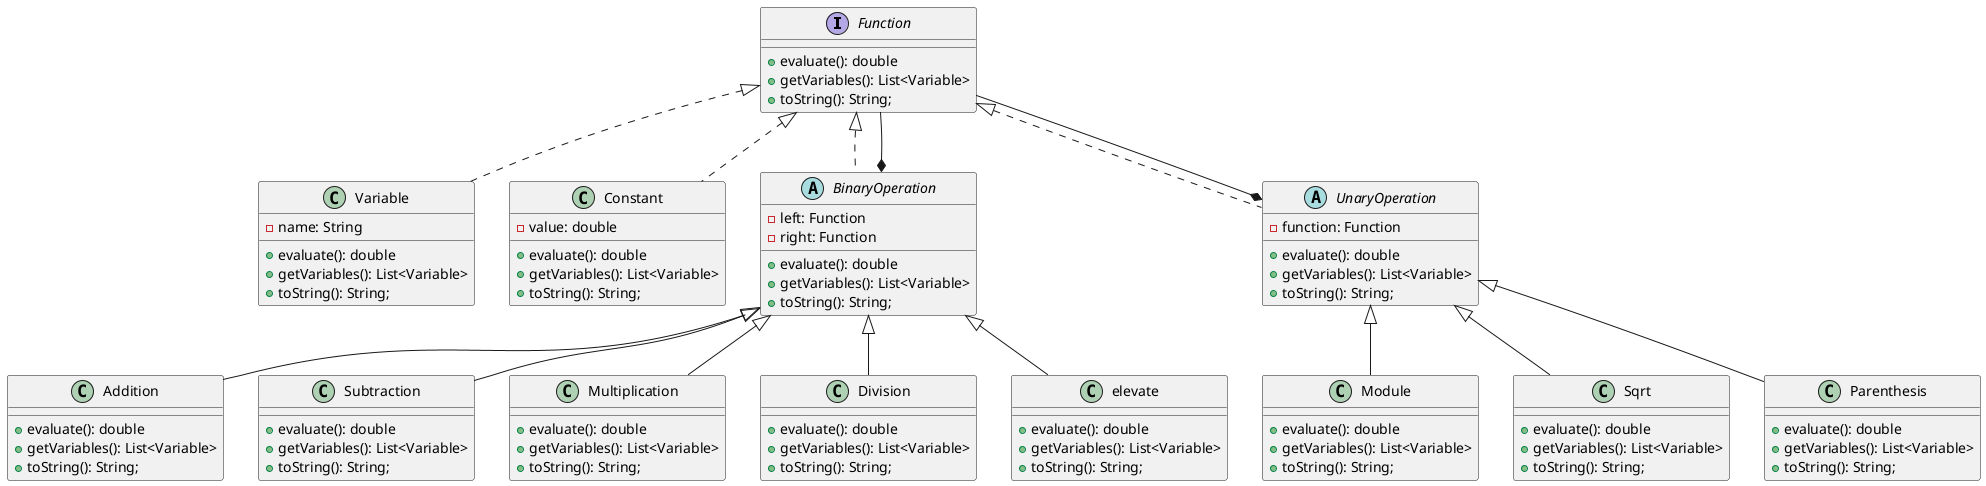 @startuml
'https://plantuml.com/class-diagram

interface Function {
  +evaluate(): double
  +getVariables(): List<Variable>
  +toString(): String;
}

class Variable implements Function {
  -name: String
  +evaluate(): double
  +getVariables(): List<Variable>
  +toString(): String;
}

class Constant implements Function {
  -value: double
  +evaluate(): double
  +getVariables(): List<Variable>
  +toString(): String;
}

abstract class BinaryOperation implements Function {
    -left: Function
    -right: Function
    +evaluate(): double
    +getVariables(): List<Variable>
    +toString(): String;
}

abstract class UnaryOperation implements Function {
    -function: Function
    +evaluate(): double
    +getVariables(): List<Variable>
    +toString(): String;
}

class Addition extends BinaryOperation {
    +evaluate(): double
    +getVariables(): List<Variable>
    +toString(): String;
}

class Subtraction extends BinaryOperation {
    +evaluate(): double
    +getVariables(): List<Variable>
    +toString(): String;
}

class Multiplication extends BinaryOperation {
    +evaluate(): double
    +getVariables(): List<Variable>
    +toString(): String;
}

class Division extends BinaryOperation {
    +evaluate(): double
    +getVariables(): List<Variable>
    +toString(): String;

}

class elevate extends BinaryOperation {
    +evaluate(): double
    +getVariables(): List<Variable>
    +toString(): String;
}

class Module extends UnaryOperation {
    +evaluate(): double
    +getVariables(): List<Variable>
    +toString(): String;
}

class Sqrt extends UnaryOperation {
    +evaluate(): double
    +getVariables(): List<Variable>
    +toString(): String;
}

class Parenthesis extends UnaryOperation {
    +evaluate(): double
    +getVariables(): List<Variable>
    +toString(): String;
}

BinaryOperation *-- Function
UnaryOperation *-- Function

@enduml